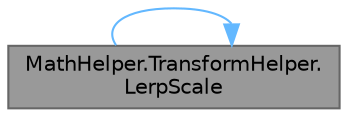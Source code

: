 digraph "MathHelper.TransformHelper.LerpScale"
{
 // LATEX_PDF_SIZE
  bgcolor="transparent";
  edge [fontname=Helvetica,fontsize=10,labelfontname=Helvetica,labelfontsize=10];
  node [fontname=Helvetica,fontsize=10,shape=box,height=0.2,width=0.4];
  rankdir="LR";
  Node1 [id="Node000001",label="MathHelper.TransformHelper.\lLerpScale",height=0.2,width=0.4,color="gray40", fillcolor="grey60", style="filled", fontcolor="black",tooltip="Linearly interpolates the scale towards the target scale."];
  Node1 -> Node1 [id="edge1_Node000001_Node000001",color="steelblue1",style="solid",tooltip=" "];
}
